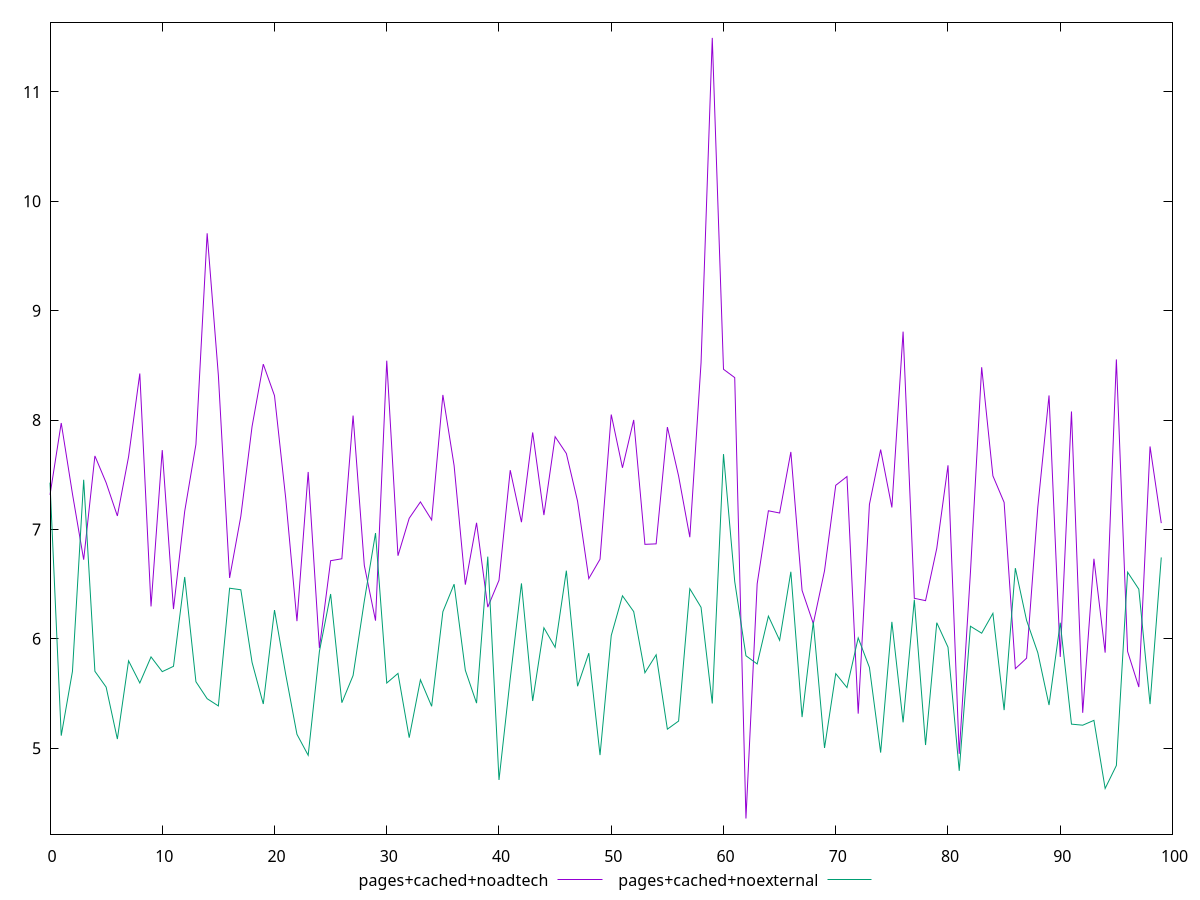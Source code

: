 reset
set terminal svg size 640, 500 enhanced background rgb 'white'
set output "report_00007_2020-12-11T15:55:29.892Z/network-server-latency/comparison/line/4_vs_5.svg"

$pagesCachedNoadtech <<EOF
0 7.3155
1 7.9731000000000005
2 7.325400000000001
3 6.7232
4 7.6718
5 7.4271
6 7.1232
7 7.6644000000000005
8 8.4254
9 6.2958
10 7.725100000000001
11 6.2719
12 7.1658
13 7.7778
14 9.7075
15 8.407800000000002
16 6.5562000000000005
17 7.1201
18 7.9402
19 8.511
20 8.2227
21 7.283500000000001
22 6.1615
23 7.525399999999999
24 5.9154
25 6.7139
26 6.731599999999999
27 8.041
28 6.6715
29 6.166
30 8.542699999999998
31 6.7594
32 7.1019
33 7.2515
34 7.0865
35 8.2296
36 7.5837
37 6.495
38 7.060600000000001
39 6.2894
40 6.5353
41 7.541600000000001
42 7.0661
43 7.8862
44 7.131200000000001
45 7.8477
46 7.6941
47 7.257
48 6.5506
49 6.727499999999999
50 8.0501
51 7.563400000000001
52 8.0009
53 6.863500000000001
54 6.8679
55 7.9356
56 7.4884
57 6.928800000000001
58 8.523399999999999
59 11.4937
60 8.4642
61 8.387799999999999
62 4.356800000000001
63 6.5027
64 7.170300000000001
65 7.15
66 7.708200000000001
67 6.4423
68 6.139399999999999
69 6.622
70 7.4033
71 7.483499999999999
72 5.3154
73 7.2284
74 7.729800000000001
75 7.200700000000001
76 8.8081
77 6.37
78 6.3487
79 6.8269
80 7.5861
81 4.9481
82 6.608099999999999
83 8.4829
84 7.489800000000001
85 7.246900000000001
86 5.7268
87 5.8227
88 7.2032
89 8.225000000000001
90 5.8343
91 8.078
92 5.323300000000001
93 6.7317
94 5.8732999999999995
95 8.554099999999998
96 5.8839999999999995
97 5.5587
98 7.758299999999999
99 7.0575
EOF

$pagesCachedNoexternal <<EOF
0 7.4277
1 5.114400000000001
2 5.702
3 7.4539
4 5.703
5 5.5585
6 5.0833
7 5.7985
8 5.5961
9 5.834499999999999
10 5.6996
11 5.7482999999999995
12 6.5652
13 5.607399999999999
14 5.4523
15 5.386100000000001
16 6.4624999999999995
17 6.4482
18 5.7847
19 5.404000000000001
20 6.2626
21 5.673399999999999
22 5.1267000000000005
23 4.935
24 5.883900000000001
25 6.4093
26 5.415699999999999
27 5.664000000000001
28 6.3449
29 6.966499999999999
30 5.5954999999999995
31 5.6835
32 5.095899999999999
33 5.6252
34 5.3826
35 6.247699999999999
36 6.4995
37 5.712000000000001
38 5.4117
39 6.7509999999999994
40 4.7094
41 5.636
42 6.5062999999999995
43 5.4314
44 6.1005
45 5.922
46 6.622999999999999
47 5.5662
48 5.8687
49 4.9367
50 6.0298
51 6.3931000000000004
52 6.2487
53 5.6895
54 5.8537
55 5.173799999999999
56 5.2478
57 6.457599999999999
58 6.287700000000001
59 5.4086
60 7.6887
61 6.5236
62 5.8449
63 5.769799999999999
64 6.2072
65 5.9864
66 6.612799999999999
67 5.2844
68 6.153699999999999
69 5.0019
70 5.6814
71 5.554200000000001
72 6.0083
73 5.737699999999999
74 4.9594000000000005
75 6.154599999999999
76 5.2358
77 6.3568
78 5.0286
79 6.147099999999999
80 5.923
81 4.792800000000001
82 6.114699999999999
83 6.051100000000001
84 6.2326999999999995
85 5.3479
86 6.646
87 6.168399999999999
88 5.8729000000000005
89 5.3941
90 6.146700000000001
91 5.2197000000000005
92 5.21
93 5.254199999999999
94 4.6316
95 4.841599999999998
96 6.609
97 6.4535
98 5.4028
99 6.743800000000001
EOF

set key outside below
set yrange [4.214062000000001:11.636438]

plot \
  $pagesCachedNoadtech title "pages+cached+noadtech" with line, \
  $pagesCachedNoexternal title "pages+cached+noexternal" with line, \


reset
